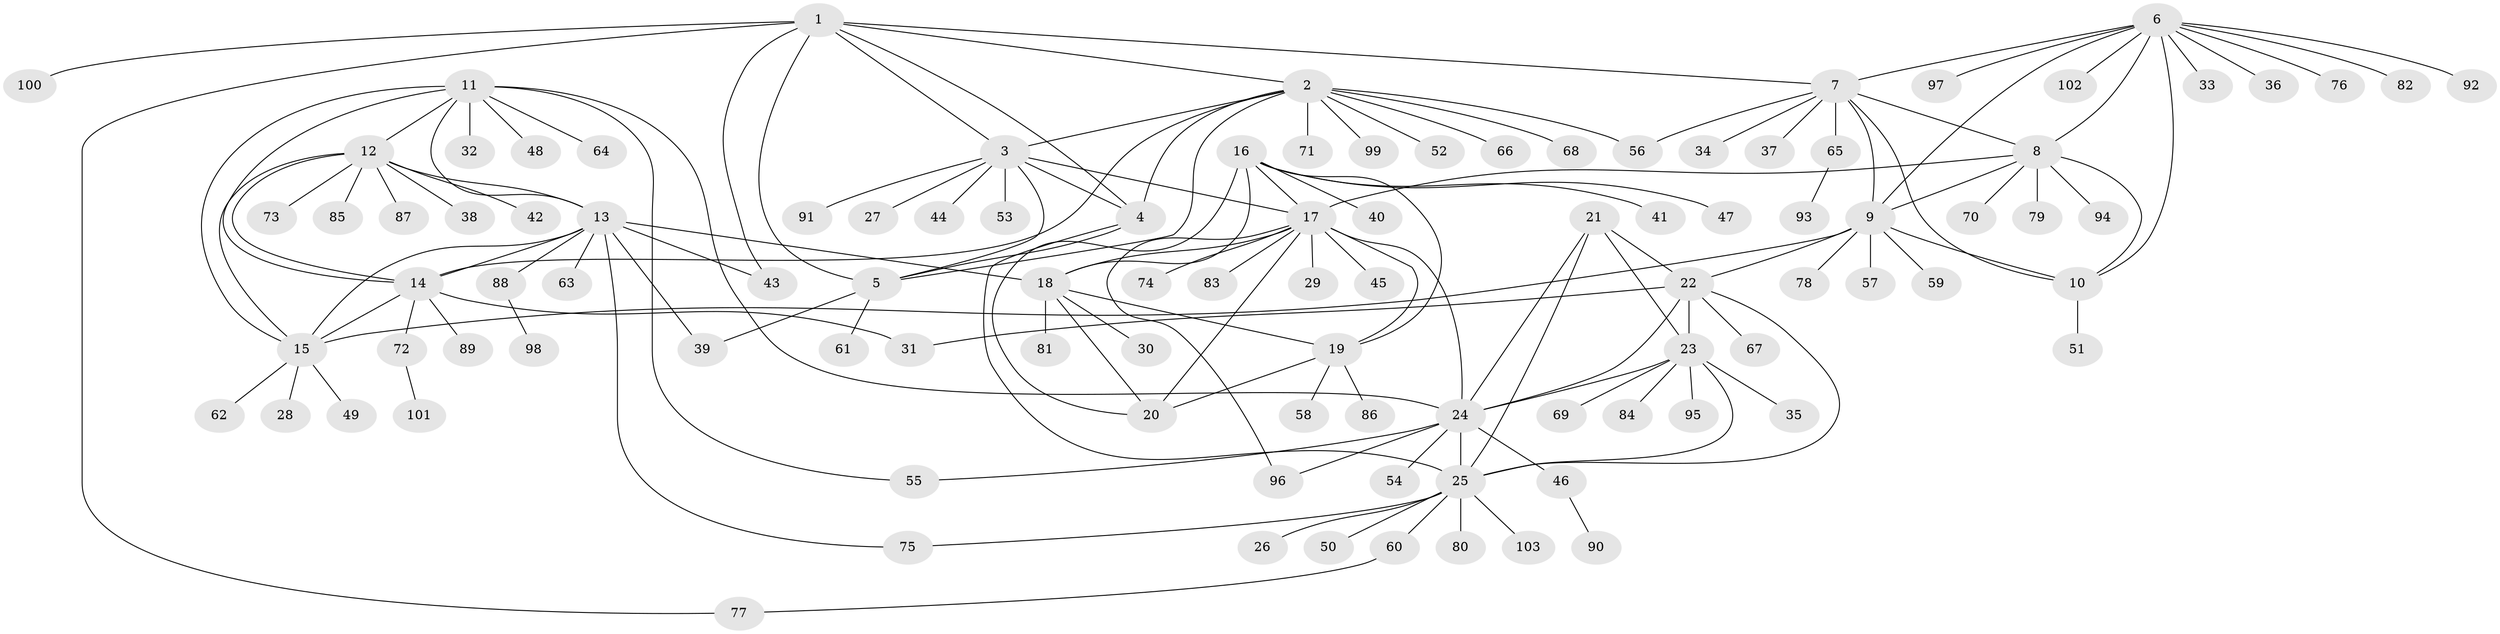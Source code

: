 // coarse degree distribution, {4: 0.09375, 8: 0.03125, 1: 0.625, 5: 0.09375, 9: 0.09375, 6: 0.03125, 2: 0.03125}
// Generated by graph-tools (version 1.1) at 2025/37/03/04/25 23:37:31]
// undirected, 103 vertices, 146 edges
graph export_dot {
  node [color=gray90,style=filled];
  1;
  2;
  3;
  4;
  5;
  6;
  7;
  8;
  9;
  10;
  11;
  12;
  13;
  14;
  15;
  16;
  17;
  18;
  19;
  20;
  21;
  22;
  23;
  24;
  25;
  26;
  27;
  28;
  29;
  30;
  31;
  32;
  33;
  34;
  35;
  36;
  37;
  38;
  39;
  40;
  41;
  42;
  43;
  44;
  45;
  46;
  47;
  48;
  49;
  50;
  51;
  52;
  53;
  54;
  55;
  56;
  57;
  58;
  59;
  60;
  61;
  62;
  63;
  64;
  65;
  66;
  67;
  68;
  69;
  70;
  71;
  72;
  73;
  74;
  75;
  76;
  77;
  78;
  79;
  80;
  81;
  82;
  83;
  84;
  85;
  86;
  87;
  88;
  89;
  90;
  91;
  92;
  93;
  94;
  95;
  96;
  97;
  98;
  99;
  100;
  101;
  102;
  103;
  1 -- 2;
  1 -- 3;
  1 -- 4;
  1 -- 5;
  1 -- 7;
  1 -- 43;
  1 -- 77;
  1 -- 100;
  2 -- 3;
  2 -- 4;
  2 -- 5;
  2 -- 14;
  2 -- 52;
  2 -- 56;
  2 -- 66;
  2 -- 68;
  2 -- 71;
  2 -- 99;
  3 -- 4;
  3 -- 5;
  3 -- 17;
  3 -- 27;
  3 -- 44;
  3 -- 53;
  3 -- 91;
  4 -- 5;
  4 -- 25;
  5 -- 39;
  5 -- 61;
  6 -- 7;
  6 -- 8;
  6 -- 9;
  6 -- 10;
  6 -- 33;
  6 -- 36;
  6 -- 76;
  6 -- 82;
  6 -- 92;
  6 -- 97;
  6 -- 102;
  7 -- 8;
  7 -- 9;
  7 -- 10;
  7 -- 34;
  7 -- 37;
  7 -- 56;
  7 -- 65;
  8 -- 9;
  8 -- 10;
  8 -- 17;
  8 -- 70;
  8 -- 79;
  8 -- 94;
  9 -- 10;
  9 -- 15;
  9 -- 22;
  9 -- 57;
  9 -- 59;
  9 -- 78;
  10 -- 51;
  11 -- 12;
  11 -- 13;
  11 -- 14;
  11 -- 15;
  11 -- 24;
  11 -- 32;
  11 -- 48;
  11 -- 55;
  11 -- 64;
  12 -- 13;
  12 -- 14;
  12 -- 15;
  12 -- 38;
  12 -- 42;
  12 -- 73;
  12 -- 85;
  12 -- 87;
  13 -- 14;
  13 -- 15;
  13 -- 18;
  13 -- 39;
  13 -- 43;
  13 -- 63;
  13 -- 75;
  13 -- 88;
  14 -- 15;
  14 -- 31;
  14 -- 72;
  14 -- 89;
  15 -- 28;
  15 -- 49;
  15 -- 62;
  16 -- 17;
  16 -- 18;
  16 -- 19;
  16 -- 20;
  16 -- 40;
  16 -- 41;
  16 -- 47;
  17 -- 18;
  17 -- 19;
  17 -- 20;
  17 -- 24;
  17 -- 29;
  17 -- 45;
  17 -- 74;
  17 -- 83;
  17 -- 96;
  18 -- 19;
  18 -- 20;
  18 -- 30;
  18 -- 81;
  19 -- 20;
  19 -- 58;
  19 -- 86;
  21 -- 22;
  21 -- 23;
  21 -- 24;
  21 -- 25;
  22 -- 23;
  22 -- 24;
  22 -- 25;
  22 -- 31;
  22 -- 67;
  23 -- 24;
  23 -- 25;
  23 -- 35;
  23 -- 69;
  23 -- 84;
  23 -- 95;
  24 -- 25;
  24 -- 46;
  24 -- 54;
  24 -- 55;
  24 -- 96;
  25 -- 26;
  25 -- 50;
  25 -- 60;
  25 -- 75;
  25 -- 80;
  25 -- 103;
  46 -- 90;
  60 -- 77;
  65 -- 93;
  72 -- 101;
  88 -- 98;
}
